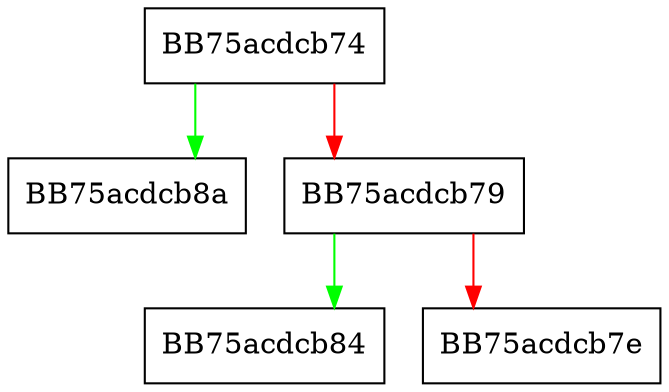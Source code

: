 digraph GetTypeSizeLimit {
  node [shape="box"];
  graph [splines=ortho];
  BB75acdcb74 -> BB75acdcb8a [color="green"];
  BB75acdcb74 -> BB75acdcb79 [color="red"];
  BB75acdcb79 -> BB75acdcb84 [color="green"];
  BB75acdcb79 -> BB75acdcb7e [color="red"];
}